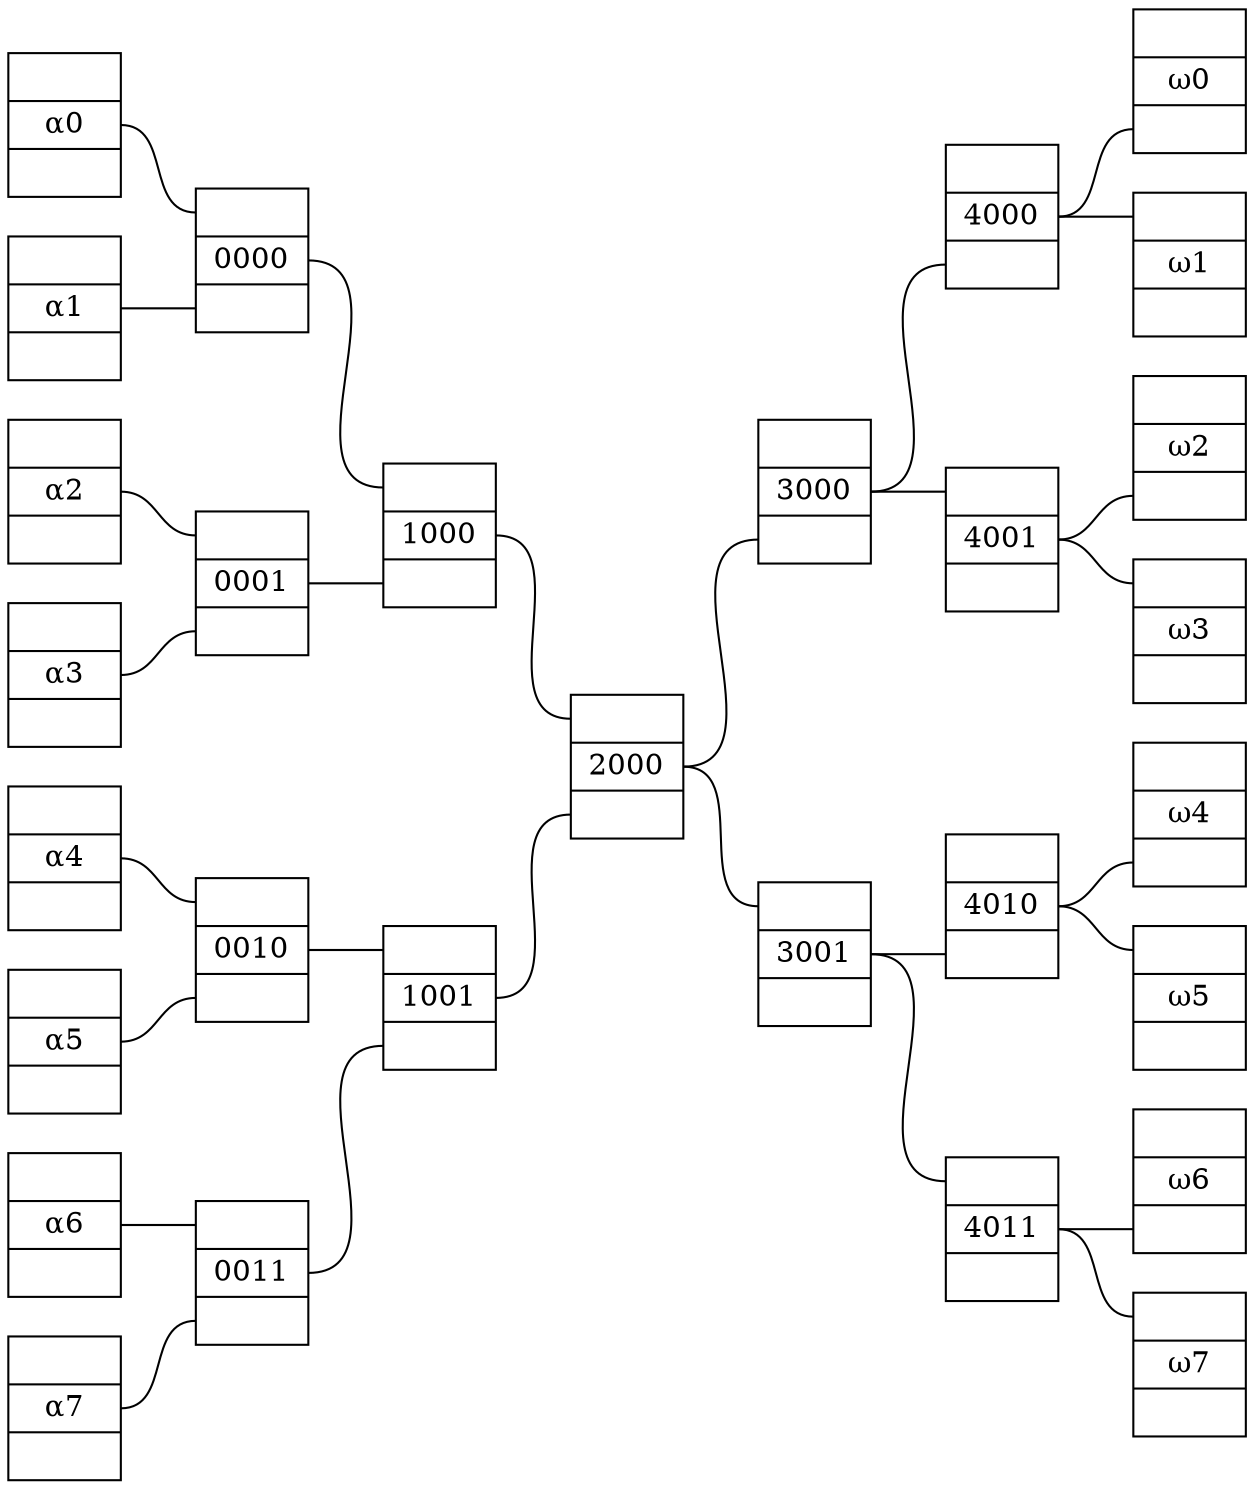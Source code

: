 graph "8 binairy tree general" {
	graph [rankdir=LR]
	node [height=.1 shape=record]
	"α000" [label="<f0> |<f1> α0|<f2>"]
	"α000":f1 -- 0000:f0
	"α001" [label="<f0> |<f1> α1|<f2>"]
	"α001":f1 -- 0000:f2
	"α010" [label="<f0> |<f1> α2|<f2>"]
	"α010":f1 -- 0001:f0
	"α011" [label="<f0> |<f1> α3|<f2>"]
	"α011":f1 -- 0001:f2
	"α100" [label="<f0> |<f1> α4|<f2>"]
	"α100":f1 -- 0010:f0
	"α101" [label="<f0> |<f1> α5|<f2>"]
	"α101":f1 -- 0010:f2
	"α110" [label="<f0> |<f1> α6|<f2>"]
	"α110":f1 -- 0011:f0
	"α111" [label="<f0> |<f1> α7|<f2>"]
	"α111":f1 -- 0011:f2
	"ω000" [label="<f0> |<f1> ω0|<f2>"]
	"ω001" [label="<f0> |<f1> ω1|<f2>"]
	"ω010" [label="<f0> |<f1> ω2|<f2>"]
	"ω011" [label="<f0> |<f1> ω3|<f2>"]
	"ω100" [label="<f0> |<f1> ω4|<f2>"]
	"ω101" [label="<f0> |<f1> ω5|<f2>"]
	"ω110" [label="<f0> |<f1> ω6|<f2>"]
	"ω111" [label="<f0> |<f1> ω7|<f2>"]
	0000 [label="<f0> |<f1> 0000|<f2>"]
	0000:f1 -- 1000:f0
	0001 [label="<f0> |<f1> 0001|<f2>"]
	0001:f1 -- 1000:f2
	0010 [label="<f0> |<f1> 0010|<f2>"]
	0010:f1 -- 1001:f0
	0011 [label="<f0> |<f1> 0011|<f2>"]
	0011:f1 -- 1001:f2
	4000 [label="<f0> |<f1> 4000|<f2>"]
	4000:f1 -- "ω000":f2
	4000:f1 -- "ω001":f0
	4001 [label="<f0> |<f1> 4001|<f2>"]
	4001:f1 -- "ω010":f2
	4001:f1 -- "ω011":f0
	4010 [label="<f0> |<f1> 4010|<f2>"]
	4010:f1 -- "ω100":f2
	4010:f1 -- "ω101":f0
	4011 [label="<f0> |<f1> 4011|<f2>"]
	4011:f1 -- "ω110":f2
	4011:f1 -- "ω111":f0
	1000 [label="<f0> |<f1> 1000|<f2>"]
	1000:f1 -- 2000:f0
	1001 [label="<f0> |<f1> 1001|<f2>"]
	1001:f1 -- 2000:f2
	3000 [label="<f0> |<f1> 3000|<f2>"]
	3000:f1 -- 4000:f2
	3000:f1 -- 4001:f0
	3001 [label="<f0> |<f1> 3001|<f2>"]
	3001:f1 -- 4010:f2
	3001:f1 -- 4011:f0
	2000 [label="<f0> |<f1> 2000|<f2>"]
	2000 [label="<f0> |<f1> 2000|<f2>"]
	2000:f1 -- 3000:f2
	2000:f1 -- 3001:f0
}
